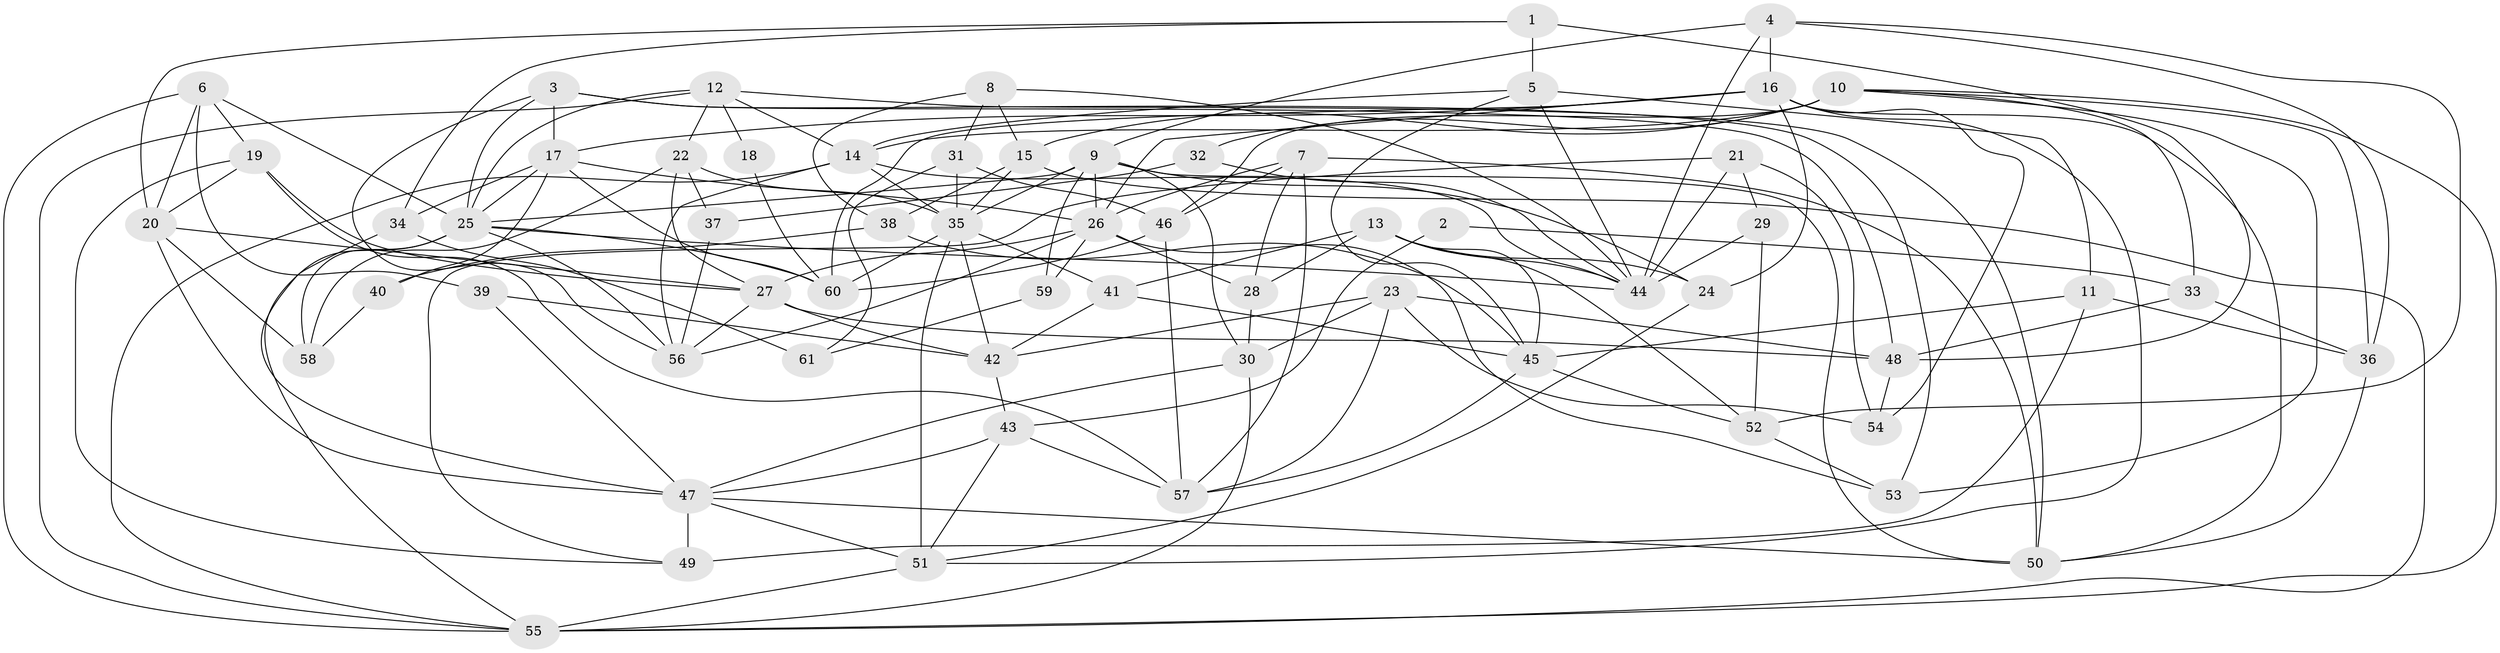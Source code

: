 // original degree distribution, {3: 0.32231404958677684, 4: 0.30578512396694213, 2: 0.09090909090909091, 7: 0.049586776859504134, 5: 0.12396694214876033, 6: 0.09917355371900827, 8: 0.008264462809917356}
// Generated by graph-tools (version 1.1) at 2025/02/03/09/25 03:02:13]
// undirected, 61 vertices, 160 edges
graph export_dot {
graph [start="1"]
  node [color=gray90,style=filled];
  1;
  2;
  3;
  4;
  5;
  6;
  7;
  8;
  9;
  10;
  11;
  12;
  13;
  14;
  15;
  16;
  17;
  18;
  19;
  20;
  21;
  22;
  23;
  24;
  25;
  26;
  27;
  28;
  29;
  30;
  31;
  32;
  33;
  34;
  35;
  36;
  37;
  38;
  39;
  40;
  41;
  42;
  43;
  44;
  45;
  46;
  47;
  48;
  49;
  50;
  51;
  52;
  53;
  54;
  55;
  56;
  57;
  58;
  59;
  60;
  61;
  1 -- 5 [weight=1.0];
  1 -- 20 [weight=1.0];
  1 -- 34 [weight=1.0];
  1 -- 48 [weight=2.0];
  2 -- 33 [weight=1.0];
  2 -- 43 [weight=1.0];
  3 -- 17 [weight=1.0];
  3 -- 25 [weight=1.0];
  3 -- 48 [weight=1.0];
  3 -- 53 [weight=1.0];
  3 -- 56 [weight=1.0];
  4 -- 9 [weight=1.0];
  4 -- 16 [weight=1.0];
  4 -- 36 [weight=1.0];
  4 -- 44 [weight=1.0];
  4 -- 52 [weight=1.0];
  5 -- 11 [weight=1.0];
  5 -- 14 [weight=1.0];
  5 -- 44 [weight=1.0];
  5 -- 45 [weight=1.0];
  6 -- 19 [weight=1.0];
  6 -- 20 [weight=1.0];
  6 -- 25 [weight=1.0];
  6 -- 39 [weight=2.0];
  6 -- 55 [weight=1.0];
  7 -- 26 [weight=1.0];
  7 -- 28 [weight=1.0];
  7 -- 46 [weight=1.0];
  7 -- 50 [weight=1.0];
  7 -- 57 [weight=1.0];
  8 -- 15 [weight=1.0];
  8 -- 31 [weight=1.0];
  8 -- 38 [weight=1.0];
  8 -- 44 [weight=1.0];
  9 -- 24 [weight=1.0];
  9 -- 25 [weight=2.0];
  9 -- 26 [weight=1.0];
  9 -- 30 [weight=1.0];
  9 -- 35 [weight=1.0];
  9 -- 50 [weight=1.0];
  9 -- 59 [weight=1.0];
  10 -- 14 [weight=1.0];
  10 -- 15 [weight=1.0];
  10 -- 32 [weight=2.0];
  10 -- 33 [weight=1.0];
  10 -- 36 [weight=1.0];
  10 -- 46 [weight=1.0];
  10 -- 53 [weight=1.0];
  10 -- 55 [weight=1.0];
  11 -- 36 [weight=2.0];
  11 -- 45 [weight=1.0];
  11 -- 49 [weight=2.0];
  12 -- 14 [weight=1.0];
  12 -- 18 [weight=2.0];
  12 -- 22 [weight=2.0];
  12 -- 25 [weight=1.0];
  12 -- 50 [weight=1.0];
  12 -- 55 [weight=1.0];
  13 -- 24 [weight=1.0];
  13 -- 28 [weight=1.0];
  13 -- 41 [weight=1.0];
  13 -- 44 [weight=2.0];
  13 -- 45 [weight=1.0];
  13 -- 52 [weight=1.0];
  14 -- 35 [weight=1.0];
  14 -- 44 [weight=1.0];
  14 -- 55 [weight=1.0];
  14 -- 56 [weight=1.0];
  15 -- 35 [weight=2.0];
  15 -- 38 [weight=1.0];
  15 -- 55 [weight=1.0];
  16 -- 17 [weight=1.0];
  16 -- 24 [weight=1.0];
  16 -- 26 [weight=1.0];
  16 -- 50 [weight=1.0];
  16 -- 51 [weight=1.0];
  16 -- 54 [weight=1.0];
  16 -- 60 [weight=1.0];
  17 -- 25 [weight=1.0];
  17 -- 26 [weight=1.0];
  17 -- 34 [weight=2.0];
  17 -- 40 [weight=1.0];
  17 -- 60 [weight=1.0];
  18 -- 60 [weight=1.0];
  19 -- 20 [weight=1.0];
  19 -- 27 [weight=1.0];
  19 -- 49 [weight=1.0];
  19 -- 57 [weight=1.0];
  20 -- 27 [weight=2.0];
  20 -- 47 [weight=2.0];
  20 -- 58 [weight=1.0];
  21 -- 29 [weight=1.0];
  21 -- 44 [weight=1.0];
  21 -- 49 [weight=1.0];
  21 -- 54 [weight=1.0];
  22 -- 27 [weight=1.0];
  22 -- 35 [weight=1.0];
  22 -- 37 [weight=1.0];
  22 -- 58 [weight=1.0];
  23 -- 30 [weight=2.0];
  23 -- 42 [weight=1.0];
  23 -- 48 [weight=1.0];
  23 -- 54 [weight=1.0];
  23 -- 57 [weight=1.0];
  24 -- 51 [weight=1.0];
  25 -- 44 [weight=1.0];
  25 -- 55 [weight=1.0];
  25 -- 56 [weight=1.0];
  25 -- 58 [weight=1.0];
  25 -- 60 [weight=1.0];
  26 -- 27 [weight=1.0];
  26 -- 28 [weight=1.0];
  26 -- 53 [weight=1.0];
  26 -- 56 [weight=1.0];
  26 -- 59 [weight=1.0];
  27 -- 42 [weight=1.0];
  27 -- 48 [weight=1.0];
  27 -- 56 [weight=2.0];
  28 -- 30 [weight=1.0];
  29 -- 44 [weight=3.0];
  29 -- 52 [weight=1.0];
  30 -- 47 [weight=1.0];
  30 -- 55 [weight=1.0];
  31 -- 35 [weight=1.0];
  31 -- 46 [weight=1.0];
  31 -- 61 [weight=1.0];
  32 -- 37 [weight=1.0];
  32 -- 44 [weight=1.0];
  33 -- 36 [weight=1.0];
  33 -- 48 [weight=2.0];
  34 -- 47 [weight=1.0];
  34 -- 61 [weight=2.0];
  35 -- 41 [weight=1.0];
  35 -- 42 [weight=1.0];
  35 -- 51 [weight=2.0];
  35 -- 60 [weight=1.0];
  36 -- 50 [weight=1.0];
  37 -- 56 [weight=1.0];
  38 -- 40 [weight=1.0];
  38 -- 45 [weight=1.0];
  39 -- 42 [weight=2.0];
  39 -- 47 [weight=1.0];
  40 -- 58 [weight=1.0];
  41 -- 42 [weight=1.0];
  41 -- 45 [weight=1.0];
  42 -- 43 [weight=1.0];
  43 -- 47 [weight=1.0];
  43 -- 51 [weight=1.0];
  43 -- 57 [weight=1.0];
  45 -- 52 [weight=1.0];
  45 -- 57 [weight=1.0];
  46 -- 57 [weight=1.0];
  46 -- 60 [weight=1.0];
  47 -- 49 [weight=1.0];
  47 -- 50 [weight=1.0];
  47 -- 51 [weight=1.0];
  48 -- 54 [weight=1.0];
  51 -- 55 [weight=1.0];
  52 -- 53 [weight=1.0];
  59 -- 61 [weight=1.0];
}

